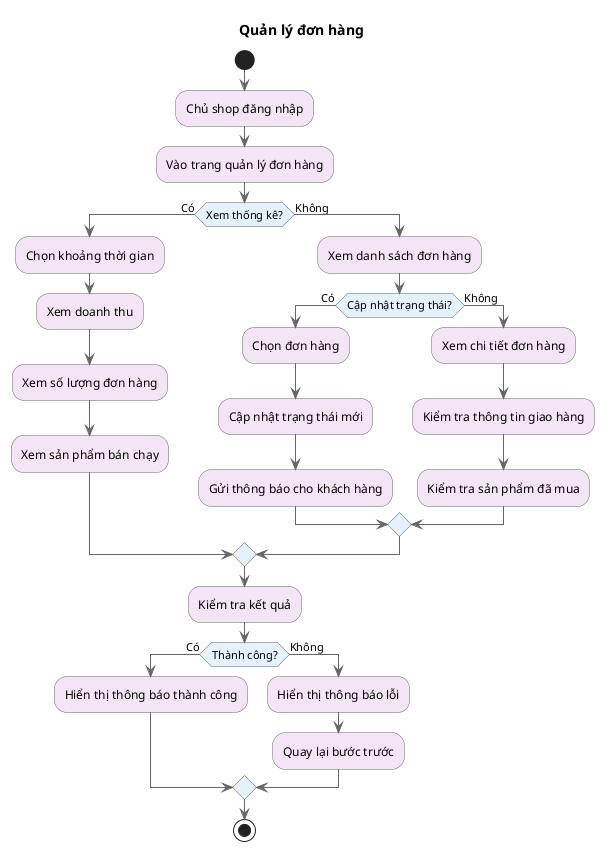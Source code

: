@startuml Order Management Activity

' Styling
skinparam {
    ActivityBackgroundColor #F3E5F5
    ActivityBorderColor #666666
    ArrowColor #666666
    ActivityDiamondBackgroundColor #E3F2FD
    ActivityDiamondBorderColor #666666
}

title Quản lý đơn hàng

start

:Chủ shop đăng nhập;

:Vào trang quản lý đơn hàng;

if (Xem thống kê?) then (Có)
    :Chọn khoảng thời gian;
    :Xem doanh thu;
    :Xem số lượng đơn hàng;
    :Xem sản phẩm bán chạy;
else (Không)
    :Xem danh sách đơn hàng;
    
    if (Cập nhật trạng thái?) then (Có)
        :Chọn đơn hàng;
        :Cập nhật trạng thái mới;
        :Gửi thông báo cho khách hàng;
    else (Không)
        :Xem chi tiết đơn hàng;
        :Kiểm tra thông tin giao hàng;
        :Kiểm tra sản phẩm đã mua;
    endif
endif

:Kiểm tra kết quả;

if (Thành công?) then (Có)
    :Hiển thị thông báo thành công;
else (Không)
    :Hiển thị thông báo lỗi;
    :Quay lại bước trước;
endif

stop

@enduml 